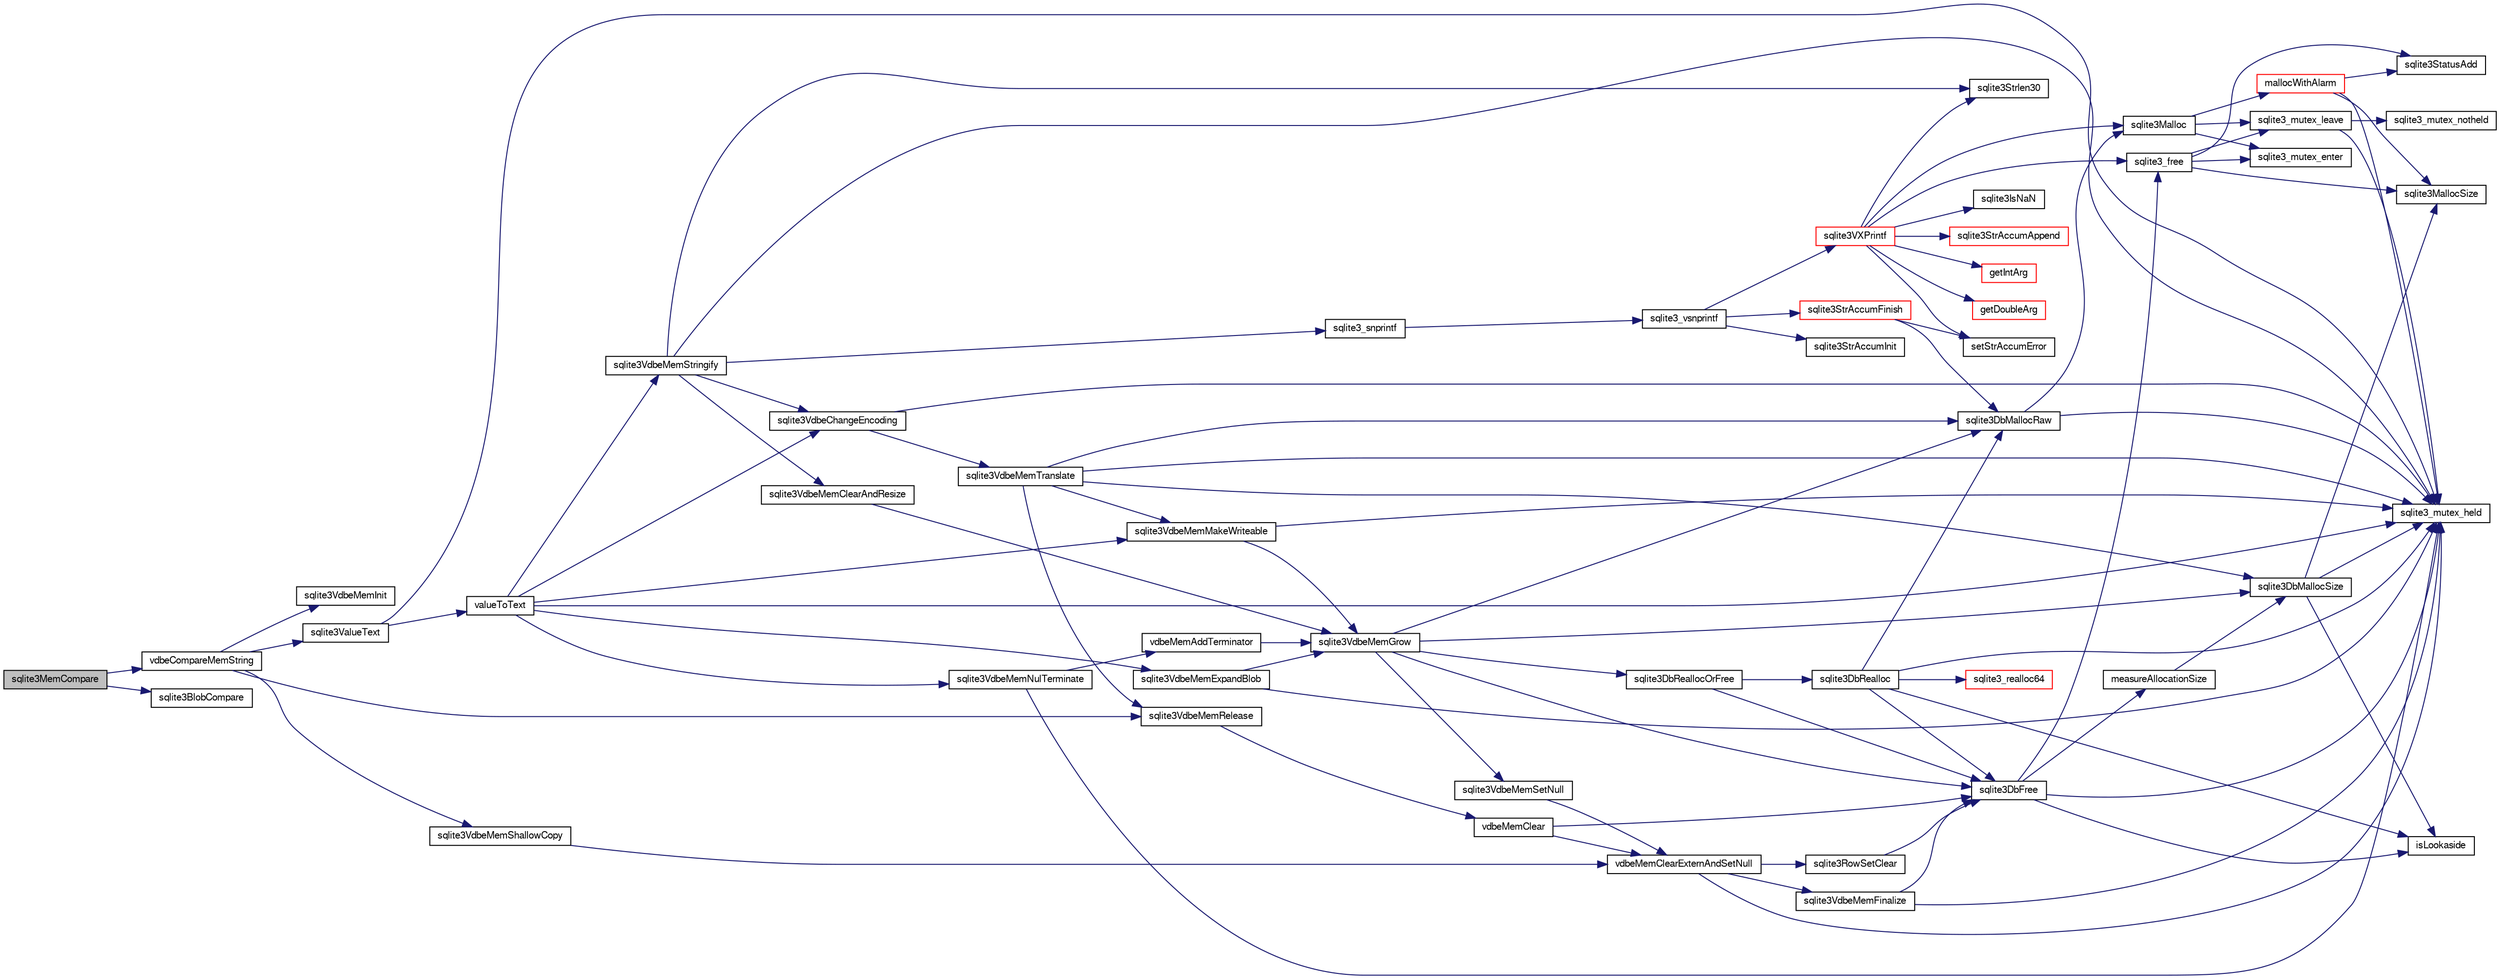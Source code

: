 digraph "sqlite3MemCompare"
{
  edge [fontname="FreeSans",fontsize="10",labelfontname="FreeSans",labelfontsize="10"];
  node [fontname="FreeSans",fontsize="10",shape=record];
  rankdir="LR";
  Node588356 [label="sqlite3MemCompare",height=0.2,width=0.4,color="black", fillcolor="grey75", style="filled", fontcolor="black"];
  Node588356 -> Node588357 [color="midnightblue",fontsize="10",style="solid",fontname="FreeSans"];
  Node588357 [label="vdbeCompareMemString",height=0.2,width=0.4,color="black", fillcolor="white", style="filled",URL="$sqlite3_8c.html#afc618ccf0c8dc5c4de68c35c8b1613c1"];
  Node588357 -> Node588358 [color="midnightblue",fontsize="10",style="solid",fontname="FreeSans"];
  Node588358 [label="sqlite3VdbeMemInit",height=0.2,width=0.4,color="black", fillcolor="white", style="filled",URL="$sqlite3_8c.html#a71744ecf3bbf078600c527fa96ef3360"];
  Node588357 -> Node588359 [color="midnightblue",fontsize="10",style="solid",fontname="FreeSans"];
  Node588359 [label="sqlite3VdbeMemShallowCopy",height=0.2,width=0.4,color="black", fillcolor="white", style="filled",URL="$sqlite3_8c.html#a507287d895706c681ed352775e726f6a"];
  Node588359 -> Node588360 [color="midnightblue",fontsize="10",style="solid",fontname="FreeSans"];
  Node588360 [label="vdbeMemClearExternAndSetNull",height=0.2,width=0.4,color="black", fillcolor="white", style="filled",URL="$sqlite3_8c.html#a29c41a360fb0e86b817777daf061230c"];
  Node588360 -> Node588361 [color="midnightblue",fontsize="10",style="solid",fontname="FreeSans"];
  Node588361 [label="sqlite3_mutex_held",height=0.2,width=0.4,color="black", fillcolor="white", style="filled",URL="$sqlite3_8c.html#acf77da68932b6bc163c5e68547ecc3e7"];
  Node588360 -> Node588362 [color="midnightblue",fontsize="10",style="solid",fontname="FreeSans"];
  Node588362 [label="sqlite3VdbeMemFinalize",height=0.2,width=0.4,color="black", fillcolor="white", style="filled",URL="$sqlite3_8c.html#a2568220f48ddef81b1c43e401042d9d2"];
  Node588362 -> Node588361 [color="midnightblue",fontsize="10",style="solid",fontname="FreeSans"];
  Node588362 -> Node588363 [color="midnightblue",fontsize="10",style="solid",fontname="FreeSans"];
  Node588363 [label="sqlite3DbFree",height=0.2,width=0.4,color="black", fillcolor="white", style="filled",URL="$sqlite3_8c.html#ac70ab821a6607b4a1b909582dc37a069"];
  Node588363 -> Node588361 [color="midnightblue",fontsize="10",style="solid",fontname="FreeSans"];
  Node588363 -> Node588364 [color="midnightblue",fontsize="10",style="solid",fontname="FreeSans"];
  Node588364 [label="measureAllocationSize",height=0.2,width=0.4,color="black", fillcolor="white", style="filled",URL="$sqlite3_8c.html#a45731e644a22fdb756e2b6337224217a"];
  Node588364 -> Node588365 [color="midnightblue",fontsize="10",style="solid",fontname="FreeSans"];
  Node588365 [label="sqlite3DbMallocSize",height=0.2,width=0.4,color="black", fillcolor="white", style="filled",URL="$sqlite3_8c.html#aa397e5a8a03495203a0767abf0a71f86"];
  Node588365 -> Node588366 [color="midnightblue",fontsize="10",style="solid",fontname="FreeSans"];
  Node588366 [label="sqlite3MallocSize",height=0.2,width=0.4,color="black", fillcolor="white", style="filled",URL="$sqlite3_8c.html#acf5d2a5f35270bafb050bd2def576955"];
  Node588365 -> Node588361 [color="midnightblue",fontsize="10",style="solid",fontname="FreeSans"];
  Node588365 -> Node588367 [color="midnightblue",fontsize="10",style="solid",fontname="FreeSans"];
  Node588367 [label="isLookaside",height=0.2,width=0.4,color="black", fillcolor="white", style="filled",URL="$sqlite3_8c.html#a770fa05ff9717b75e16f4d968a77b897"];
  Node588363 -> Node588367 [color="midnightblue",fontsize="10",style="solid",fontname="FreeSans"];
  Node588363 -> Node588368 [color="midnightblue",fontsize="10",style="solid",fontname="FreeSans"];
  Node588368 [label="sqlite3_free",height=0.2,width=0.4,color="black", fillcolor="white", style="filled",URL="$sqlite3_8c.html#a6552349e36a8a691af5487999ab09519"];
  Node588368 -> Node588369 [color="midnightblue",fontsize="10",style="solid",fontname="FreeSans"];
  Node588369 [label="sqlite3_mutex_enter",height=0.2,width=0.4,color="black", fillcolor="white", style="filled",URL="$sqlite3_8c.html#a1c12cde690bd89f104de5cbad12a6bf5"];
  Node588368 -> Node588370 [color="midnightblue",fontsize="10",style="solid",fontname="FreeSans"];
  Node588370 [label="sqlite3StatusAdd",height=0.2,width=0.4,color="black", fillcolor="white", style="filled",URL="$sqlite3_8c.html#afa029f93586aeab4cc85360905dae9cd"];
  Node588368 -> Node588366 [color="midnightblue",fontsize="10",style="solid",fontname="FreeSans"];
  Node588368 -> Node588371 [color="midnightblue",fontsize="10",style="solid",fontname="FreeSans"];
  Node588371 [label="sqlite3_mutex_leave",height=0.2,width=0.4,color="black", fillcolor="white", style="filled",URL="$sqlite3_8c.html#a5838d235601dbd3c1fa993555c6bcc93"];
  Node588371 -> Node588361 [color="midnightblue",fontsize="10",style="solid",fontname="FreeSans"];
  Node588371 -> Node588372 [color="midnightblue",fontsize="10",style="solid",fontname="FreeSans"];
  Node588372 [label="sqlite3_mutex_notheld",height=0.2,width=0.4,color="black", fillcolor="white", style="filled",URL="$sqlite3_8c.html#a83967c837c1c000d3b5adcfaa688f5dc"];
  Node588360 -> Node588373 [color="midnightblue",fontsize="10",style="solid",fontname="FreeSans"];
  Node588373 [label="sqlite3RowSetClear",height=0.2,width=0.4,color="black", fillcolor="white", style="filled",URL="$sqlite3_8c.html#ae153de0cd969511a607e26deeca80342"];
  Node588373 -> Node588363 [color="midnightblue",fontsize="10",style="solid",fontname="FreeSans"];
  Node588357 -> Node588374 [color="midnightblue",fontsize="10",style="solid",fontname="FreeSans"];
  Node588374 [label="sqlite3ValueText",height=0.2,width=0.4,color="black", fillcolor="white", style="filled",URL="$sqlite3_8c.html#ad567a94e52d1adf81f4857fdba00a59b"];
  Node588374 -> Node588361 [color="midnightblue",fontsize="10",style="solid",fontname="FreeSans"];
  Node588374 -> Node588375 [color="midnightblue",fontsize="10",style="solid",fontname="FreeSans"];
  Node588375 [label="valueToText",height=0.2,width=0.4,color="black", fillcolor="white", style="filled",URL="$sqlite3_8c.html#abded1c4848e5c5901949c02af499044c"];
  Node588375 -> Node588361 [color="midnightblue",fontsize="10",style="solid",fontname="FreeSans"];
  Node588375 -> Node588376 [color="midnightblue",fontsize="10",style="solid",fontname="FreeSans"];
  Node588376 [label="sqlite3VdbeMemExpandBlob",height=0.2,width=0.4,color="black", fillcolor="white", style="filled",URL="$sqlite3_8c.html#afa1d06c05f058623f190c05aac4a5c7c"];
  Node588376 -> Node588361 [color="midnightblue",fontsize="10",style="solid",fontname="FreeSans"];
  Node588376 -> Node588377 [color="midnightblue",fontsize="10",style="solid",fontname="FreeSans"];
  Node588377 [label="sqlite3VdbeMemGrow",height=0.2,width=0.4,color="black", fillcolor="white", style="filled",URL="$sqlite3_8c.html#aba753c9690ae0ba31b5100945cf29447"];
  Node588377 -> Node588365 [color="midnightblue",fontsize="10",style="solid",fontname="FreeSans"];
  Node588377 -> Node588378 [color="midnightblue",fontsize="10",style="solid",fontname="FreeSans"];
  Node588378 [label="sqlite3DbReallocOrFree",height=0.2,width=0.4,color="black", fillcolor="white", style="filled",URL="$sqlite3_8c.html#a532a9fd62eeb46b61885a0fff075231c"];
  Node588378 -> Node588379 [color="midnightblue",fontsize="10",style="solid",fontname="FreeSans"];
  Node588379 [label="sqlite3DbRealloc",height=0.2,width=0.4,color="black", fillcolor="white", style="filled",URL="$sqlite3_8c.html#ae028f4902a9d29bcaf310ff289ee87dc"];
  Node588379 -> Node588361 [color="midnightblue",fontsize="10",style="solid",fontname="FreeSans"];
  Node588379 -> Node588380 [color="midnightblue",fontsize="10",style="solid",fontname="FreeSans"];
  Node588380 [label="sqlite3DbMallocRaw",height=0.2,width=0.4,color="black", fillcolor="white", style="filled",URL="$sqlite3_8c.html#abbe8be0cf7175e11ddc3e2218fad924e"];
  Node588380 -> Node588361 [color="midnightblue",fontsize="10",style="solid",fontname="FreeSans"];
  Node588380 -> Node588381 [color="midnightblue",fontsize="10",style="solid",fontname="FreeSans"];
  Node588381 [label="sqlite3Malloc",height=0.2,width=0.4,color="black", fillcolor="white", style="filled",URL="$sqlite3_8c.html#a361a2eaa846b1885f123abe46f5d8b2b"];
  Node588381 -> Node588369 [color="midnightblue",fontsize="10",style="solid",fontname="FreeSans"];
  Node588381 -> Node588382 [color="midnightblue",fontsize="10",style="solid",fontname="FreeSans"];
  Node588382 [label="mallocWithAlarm",height=0.2,width=0.4,color="red", fillcolor="white", style="filled",URL="$sqlite3_8c.html#ab070d5cf8e48ec8a6a43cf025d48598b"];
  Node588382 -> Node588361 [color="midnightblue",fontsize="10",style="solid",fontname="FreeSans"];
  Node588382 -> Node588366 [color="midnightblue",fontsize="10",style="solid",fontname="FreeSans"];
  Node588382 -> Node588370 [color="midnightblue",fontsize="10",style="solid",fontname="FreeSans"];
  Node588381 -> Node588371 [color="midnightblue",fontsize="10",style="solid",fontname="FreeSans"];
  Node588379 -> Node588367 [color="midnightblue",fontsize="10",style="solid",fontname="FreeSans"];
  Node588379 -> Node588363 [color="midnightblue",fontsize="10",style="solid",fontname="FreeSans"];
  Node588379 -> Node588386 [color="midnightblue",fontsize="10",style="solid",fontname="FreeSans"];
  Node588386 [label="sqlite3_realloc64",height=0.2,width=0.4,color="red", fillcolor="white", style="filled",URL="$sqlite3_8c.html#a3765a714077ee547e811034236dc9ecd"];
  Node588378 -> Node588363 [color="midnightblue",fontsize="10",style="solid",fontname="FreeSans"];
  Node588377 -> Node588363 [color="midnightblue",fontsize="10",style="solid",fontname="FreeSans"];
  Node588377 -> Node588380 [color="midnightblue",fontsize="10",style="solid",fontname="FreeSans"];
  Node588377 -> Node588484 [color="midnightblue",fontsize="10",style="solid",fontname="FreeSans"];
  Node588484 [label="sqlite3VdbeMemSetNull",height=0.2,width=0.4,color="black", fillcolor="white", style="filled",URL="$sqlite3_8c.html#ae01092c23aebaf8a3ebdf3954609b410"];
  Node588484 -> Node588360 [color="midnightblue",fontsize="10",style="solid",fontname="FreeSans"];
  Node588375 -> Node588632 [color="midnightblue",fontsize="10",style="solid",fontname="FreeSans"];
  Node588632 [label="sqlite3VdbeChangeEncoding",height=0.2,width=0.4,color="black", fillcolor="white", style="filled",URL="$sqlite3_8c.html#aa7cf8e488bf8cf9ec18528f52a40de31"];
  Node588632 -> Node588361 [color="midnightblue",fontsize="10",style="solid",fontname="FreeSans"];
  Node588632 -> Node588633 [color="midnightblue",fontsize="10",style="solid",fontname="FreeSans"];
  Node588633 [label="sqlite3VdbeMemTranslate",height=0.2,width=0.4,color="black", fillcolor="white", style="filled",URL="$sqlite3_8c.html#adc5f07459f00d96ec7591be255d029f5"];
  Node588633 -> Node588361 [color="midnightblue",fontsize="10",style="solid",fontname="FreeSans"];
  Node588633 -> Node588489 [color="midnightblue",fontsize="10",style="solid",fontname="FreeSans"];
  Node588489 [label="sqlite3VdbeMemMakeWriteable",height=0.2,width=0.4,color="black", fillcolor="white", style="filled",URL="$sqlite3_8c.html#afabdd8032205a36c69ad191c6bbb6a34"];
  Node588489 -> Node588361 [color="midnightblue",fontsize="10",style="solid",fontname="FreeSans"];
  Node588489 -> Node588377 [color="midnightblue",fontsize="10",style="solid",fontname="FreeSans"];
  Node588633 -> Node588380 [color="midnightblue",fontsize="10",style="solid",fontname="FreeSans"];
  Node588633 -> Node588486 [color="midnightblue",fontsize="10",style="solid",fontname="FreeSans"];
  Node588486 [label="sqlite3VdbeMemRelease",height=0.2,width=0.4,color="black", fillcolor="white", style="filled",URL="$sqlite3_8c.html#a90606361dbeba88159fd6ff03fcc10cc"];
  Node588486 -> Node588487 [color="midnightblue",fontsize="10",style="solid",fontname="FreeSans"];
  Node588487 [label="vdbeMemClear",height=0.2,width=0.4,color="black", fillcolor="white", style="filled",URL="$sqlite3_8c.html#a489eef6e55ad0dadf67578726b935d12"];
  Node588487 -> Node588360 [color="midnightblue",fontsize="10",style="solid",fontname="FreeSans"];
  Node588487 -> Node588363 [color="midnightblue",fontsize="10",style="solid",fontname="FreeSans"];
  Node588633 -> Node588365 [color="midnightblue",fontsize="10",style="solid",fontname="FreeSans"];
  Node588375 -> Node588489 [color="midnightblue",fontsize="10",style="solid",fontname="FreeSans"];
  Node588375 -> Node588634 [color="midnightblue",fontsize="10",style="solid",fontname="FreeSans"];
  Node588634 [label="sqlite3VdbeMemNulTerminate",height=0.2,width=0.4,color="black", fillcolor="white", style="filled",URL="$sqlite3_8c.html#ad72ffa8a87fad7797ceeca0682df6aa3"];
  Node588634 -> Node588361 [color="midnightblue",fontsize="10",style="solid",fontname="FreeSans"];
  Node588634 -> Node588635 [color="midnightblue",fontsize="10",style="solid",fontname="FreeSans"];
  Node588635 [label="vdbeMemAddTerminator",height=0.2,width=0.4,color="black", fillcolor="white", style="filled",URL="$sqlite3_8c.html#a01c7c7c70bf090b2882bce28aa35c4c9"];
  Node588635 -> Node588377 [color="midnightblue",fontsize="10",style="solid",fontname="FreeSans"];
  Node588375 -> Node588636 [color="midnightblue",fontsize="10",style="solid",fontname="FreeSans"];
  Node588636 [label="sqlite3VdbeMemStringify",height=0.2,width=0.4,color="black", fillcolor="white", style="filled",URL="$sqlite3_8c.html#aaf8a4e6bd1059297d279570e30b7680a"];
  Node588636 -> Node588361 [color="midnightblue",fontsize="10",style="solid",fontname="FreeSans"];
  Node588636 -> Node588485 [color="midnightblue",fontsize="10",style="solid",fontname="FreeSans"];
  Node588485 [label="sqlite3VdbeMemClearAndResize",height=0.2,width=0.4,color="black", fillcolor="white", style="filled",URL="$sqlite3_8c.html#add082be4aa46084ecdf023cfac898231"];
  Node588485 -> Node588377 [color="midnightblue",fontsize="10",style="solid",fontname="FreeSans"];
  Node588636 -> Node588550 [color="midnightblue",fontsize="10",style="solid",fontname="FreeSans"];
  Node588550 [label="sqlite3_snprintf",height=0.2,width=0.4,color="black", fillcolor="white", style="filled",URL="$sqlite3_8c.html#aa2695a752e971577f5784122f2013c40"];
  Node588550 -> Node588551 [color="midnightblue",fontsize="10",style="solid",fontname="FreeSans"];
  Node588551 [label="sqlite3_vsnprintf",height=0.2,width=0.4,color="black", fillcolor="white", style="filled",URL="$sqlite3_8c.html#a0862c03aea71d62847e452aa655add42"];
  Node588551 -> Node588412 [color="midnightblue",fontsize="10",style="solid",fontname="FreeSans"];
  Node588412 [label="sqlite3StrAccumInit",height=0.2,width=0.4,color="black", fillcolor="white", style="filled",URL="$sqlite3_8c.html#aabf95e113b9d54d519cd15a56215f560"];
  Node588551 -> Node588413 [color="midnightblue",fontsize="10",style="solid",fontname="FreeSans"];
  Node588413 [label="sqlite3VXPrintf",height=0.2,width=0.4,color="red", fillcolor="white", style="filled",URL="$sqlite3_8c.html#a63c25806c9bd4a2b76f9a0eb232c6bde"];
  Node588413 -> Node588414 [color="midnightblue",fontsize="10",style="solid",fontname="FreeSans"];
  Node588414 [label="sqlite3StrAccumAppend",height=0.2,width=0.4,color="red", fillcolor="white", style="filled",URL="$sqlite3_8c.html#a56664fa33def33c5a5245b623441d5e0"];
  Node588413 -> Node588421 [color="midnightblue",fontsize="10",style="solid",fontname="FreeSans"];
  Node588421 [label="getIntArg",height=0.2,width=0.4,color="red", fillcolor="white", style="filled",URL="$sqlite3_8c.html#abff258963dbd9205fb299851a64c67be"];
  Node588413 -> Node588381 [color="midnightblue",fontsize="10",style="solid",fontname="FreeSans"];
  Node588413 -> Node588417 [color="midnightblue",fontsize="10",style="solid",fontname="FreeSans"];
  Node588417 [label="setStrAccumError",height=0.2,width=0.4,color="black", fillcolor="white", style="filled",URL="$sqlite3_8c.html#a3dc479a1fc8ba1ab8edfe51f8a0b102c"];
  Node588413 -> Node588427 [color="midnightblue",fontsize="10",style="solid",fontname="FreeSans"];
  Node588427 [label="getDoubleArg",height=0.2,width=0.4,color="red", fillcolor="white", style="filled",URL="$sqlite3_8c.html#a1cf25120072c85bd261983b24c12c3d9"];
  Node588413 -> Node588431 [color="midnightblue",fontsize="10",style="solid",fontname="FreeSans"];
  Node588431 [label="sqlite3IsNaN",height=0.2,width=0.4,color="black", fillcolor="white", style="filled",URL="$sqlite3_8c.html#aed4d78203877c3486765ccbc7feebb50"];
  Node588413 -> Node588432 [color="midnightblue",fontsize="10",style="solid",fontname="FreeSans"];
  Node588432 [label="sqlite3Strlen30",height=0.2,width=0.4,color="black", fillcolor="white", style="filled",URL="$sqlite3_8c.html#a3dcd80ba41f1a308193dee74857b62a7"];
  Node588413 -> Node588368 [color="midnightblue",fontsize="10",style="solid",fontname="FreeSans"];
  Node588551 -> Node588438 [color="midnightblue",fontsize="10",style="solid",fontname="FreeSans"];
  Node588438 [label="sqlite3StrAccumFinish",height=0.2,width=0.4,color="red", fillcolor="white", style="filled",URL="$sqlite3_8c.html#adb7f26b10ac1b847db6f000ef4c2e2ba"];
  Node588438 -> Node588380 [color="midnightblue",fontsize="10",style="solid",fontname="FreeSans"];
  Node588438 -> Node588417 [color="midnightblue",fontsize="10",style="solid",fontname="FreeSans"];
  Node588636 -> Node588432 [color="midnightblue",fontsize="10",style="solid",fontname="FreeSans"];
  Node588636 -> Node588632 [color="midnightblue",fontsize="10",style="solid",fontname="FreeSans"];
  Node588357 -> Node588486 [color="midnightblue",fontsize="10",style="solid",fontname="FreeSans"];
  Node588356 -> Node588637 [color="midnightblue",fontsize="10",style="solid",fontname="FreeSans"];
  Node588637 [label="sqlite3BlobCompare",height=0.2,width=0.4,color="black", fillcolor="white", style="filled",URL="$sqlite3_8c.html#ab464c94c9aee65996ddb6ac4fcd47dc8"];
}
